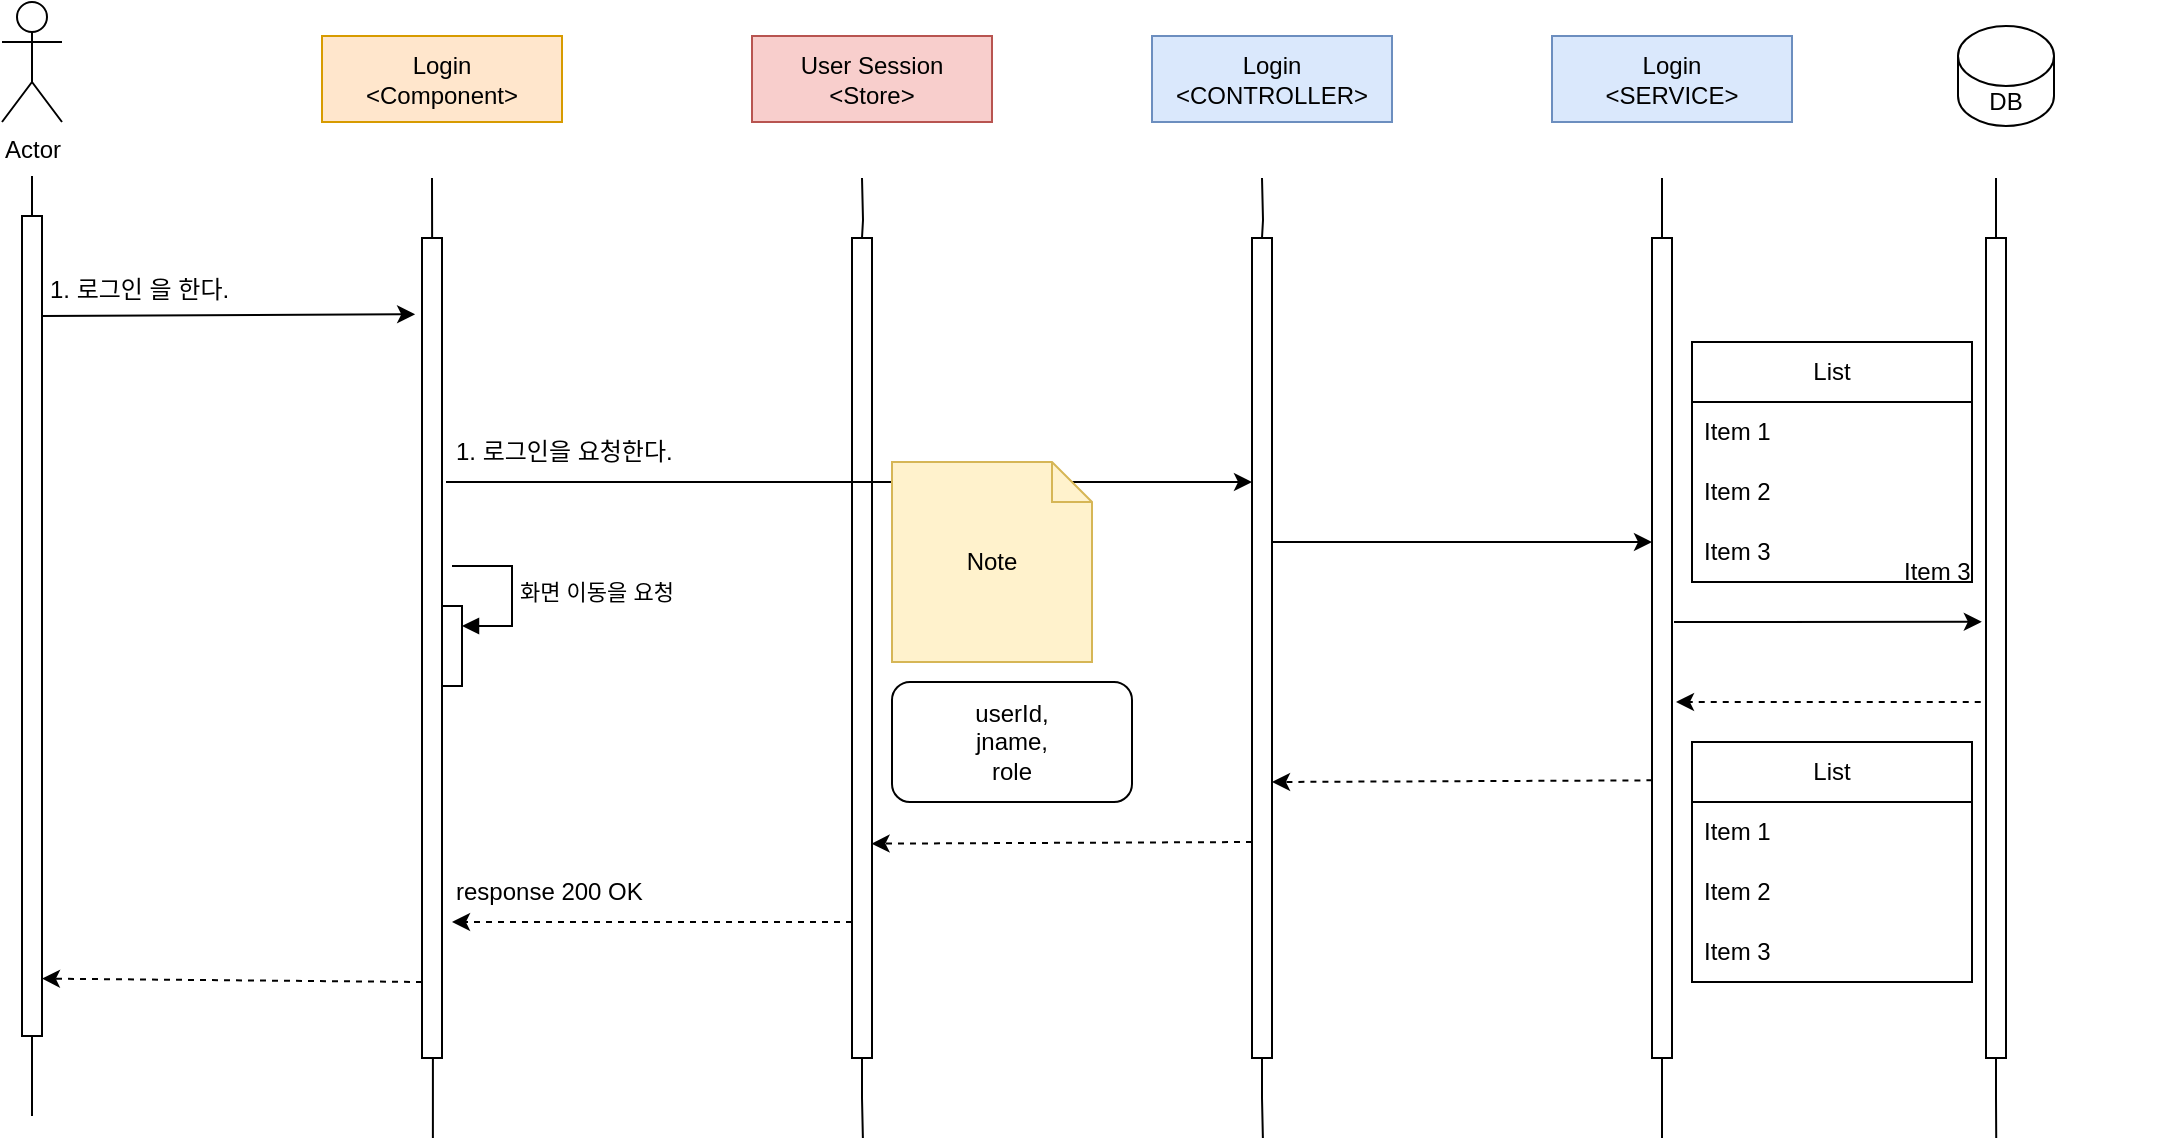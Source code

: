 <mxfile pages="5">
    <diagram name="LO01_LO" id="vaG0hLY4OaV0uLAfgkjR">
        <mxGraphModel dx="1272" dy="938" grid="1" gridSize="10" guides="1" tooltips="1" connect="1" arrows="1" fold="1" page="1" pageScale="1" pageWidth="827" pageHeight="1169" math="0" shadow="0">
            <root>
                <mxCell id="0"/>
                <mxCell id="1" parent="0"/>
                <mxCell id="JbOMMCVJrrg1IjXkszxi-1" style="edgeStyle=orthogonalEdgeStyle;rounded=0;orthogonalLoop=1;jettySize=auto;html=1;endArrow=none;endFill=0;" edge="1" parent="1">
                    <mxGeometry relative="1" as="geometry">
                        <mxPoint x="240" y="627" as="targetPoint"/>
                        <mxPoint x="240" y="157" as="sourcePoint"/>
                        <Array as="points">
                            <mxPoint x="240" y="627"/>
                        </Array>
                    </mxGeometry>
                </mxCell>
                <mxCell id="JbOMMCVJrrg1IjXkszxi-2" value="Actor" style="shape=umlActor;verticalLabelPosition=bottom;verticalAlign=top;html=1;outlineConnect=0;" vertex="1" parent="1">
                    <mxGeometry x="225" y="70" width="30" height="60" as="geometry"/>
                </mxCell>
                <mxCell id="JbOMMCVJrrg1IjXkszxi-3" style="edgeStyle=orthogonalEdgeStyle;rounded=0;orthogonalLoop=1;jettySize=auto;html=1;endArrow=none;endFill=0;" edge="1" parent="1">
                    <mxGeometry relative="1" as="geometry">
                        <mxPoint x="440.444" y="638" as="targetPoint"/>
                        <mxPoint x="440" y="158" as="sourcePoint"/>
                    </mxGeometry>
                </mxCell>
                <mxCell id="JbOMMCVJrrg1IjXkszxi-4" value="Login&lt;br&gt;&amp;lt;Component&amp;gt;" style="rounded=0;whiteSpace=wrap;html=1;fillColor=#ffe6cc;strokeColor=#d79b00;" vertex="1" parent="1">
                    <mxGeometry x="385" y="87" width="120" height="43" as="geometry"/>
                </mxCell>
                <mxCell id="JbOMMCVJrrg1IjXkszxi-5" style="edgeStyle=orthogonalEdgeStyle;rounded=0;orthogonalLoop=1;jettySize=auto;html=1;endArrow=none;endFill=0;" edge="1" parent="1" source="JbOMMCVJrrg1IjXkszxi-14">
                    <mxGeometry relative="1" as="geometry">
                        <mxPoint x="855.444" y="638" as="targetPoint"/>
                        <mxPoint x="855" y="158" as="sourcePoint"/>
                    </mxGeometry>
                </mxCell>
                <mxCell id="JbOMMCVJrrg1IjXkszxi-6" value="Login&lt;br&gt;&amp;lt;CONTROLLER&amp;gt;" style="rounded=0;whiteSpace=wrap;html=1;fillColor=#dae8fc;strokeColor=#6c8ebf;" vertex="1" parent="1">
                    <mxGeometry x="800" y="87" width="120" height="43" as="geometry"/>
                </mxCell>
                <mxCell id="JbOMMCVJrrg1IjXkszxi-7" style="edgeStyle=orthogonalEdgeStyle;rounded=0;orthogonalLoop=1;jettySize=auto;html=1;endArrow=none;endFill=0;" edge="1" parent="1">
                    <mxGeometry relative="1" as="geometry">
                        <mxPoint x="1055" y="638" as="targetPoint"/>
                        <mxPoint x="1055" y="158" as="sourcePoint"/>
                    </mxGeometry>
                </mxCell>
                <mxCell id="JbOMMCVJrrg1IjXkszxi-8" value="Login&lt;br&gt;&amp;lt;SERVICE&amp;gt;" style="rounded=0;whiteSpace=wrap;html=1;fillColor=#dae8fc;strokeColor=#6c8ebf;" vertex="1" parent="1">
                    <mxGeometry x="1000" y="87" width="120" height="43" as="geometry"/>
                </mxCell>
                <mxCell id="JbOMMCVJrrg1IjXkszxi-9" style="edgeStyle=orthogonalEdgeStyle;rounded=0;orthogonalLoop=1;jettySize=auto;html=1;endArrow=none;endFill=0;" edge="1" parent="1" source="JbOMMCVJrrg1IjXkszxi-17">
                    <mxGeometry relative="1" as="geometry">
                        <mxPoint x="1222.111" y="638" as="targetPoint"/>
                        <mxPoint x="1222" y="158" as="sourcePoint"/>
                    </mxGeometry>
                </mxCell>
                <mxCell id="JbOMMCVJrrg1IjXkszxi-10" value="DB" style="shape=cylinder3;whiteSpace=wrap;html=1;boundedLbl=1;backgroundOutline=1;size=15;" vertex="1" parent="1">
                    <mxGeometry x="1203" y="82" width="48" height="50" as="geometry"/>
                </mxCell>
                <mxCell id="JbOMMCVJrrg1IjXkszxi-11" value="" style="rounded=0;whiteSpace=wrap;html=1;" vertex="1" parent="1">
                    <mxGeometry x="235" y="177" width="10" height="410" as="geometry"/>
                </mxCell>
                <mxCell id="JbOMMCVJrrg1IjXkszxi-12" value="" style="rounded=0;whiteSpace=wrap;html=1;" vertex="1" parent="1">
                    <mxGeometry x="435" y="188" width="10" height="410" as="geometry"/>
                </mxCell>
                <mxCell id="JbOMMCVJrrg1IjXkszxi-13" value="" style="edgeStyle=orthogonalEdgeStyle;rounded=0;orthogonalLoop=1;jettySize=auto;html=1;endArrow=none;endFill=0;" edge="1" parent="1" target="JbOMMCVJrrg1IjXkszxi-14">
                    <mxGeometry relative="1" as="geometry">
                        <mxPoint x="855.444" y="638" as="targetPoint"/>
                        <mxPoint x="855" y="158" as="sourcePoint"/>
                    </mxGeometry>
                </mxCell>
                <mxCell id="JbOMMCVJrrg1IjXkszxi-14" value="" style="rounded=0;whiteSpace=wrap;html=1;" vertex="1" parent="1">
                    <mxGeometry x="850" y="188" width="10" height="410" as="geometry"/>
                </mxCell>
                <mxCell id="JbOMMCVJrrg1IjXkszxi-15" value="" style="rounded=0;whiteSpace=wrap;html=1;" vertex="1" parent="1">
                    <mxGeometry x="1050" y="188" width="10" height="410" as="geometry"/>
                </mxCell>
                <mxCell id="JbOMMCVJrrg1IjXkszxi-16" value="" style="edgeStyle=orthogonalEdgeStyle;rounded=0;orthogonalLoop=1;jettySize=auto;html=1;endArrow=none;endFill=0;" edge="1" parent="1" target="JbOMMCVJrrg1IjXkszxi-17">
                    <mxGeometry relative="1" as="geometry">
                        <mxPoint x="1222.111" y="638" as="targetPoint"/>
                        <mxPoint x="1222" y="158" as="sourcePoint"/>
                        <Array as="points">
                            <mxPoint x="1222" y="170"/>
                            <mxPoint x="1222" y="170"/>
                        </Array>
                    </mxGeometry>
                </mxCell>
                <mxCell id="JbOMMCVJrrg1IjXkszxi-17" value="" style="rounded=0;whiteSpace=wrap;html=1;" vertex="1" parent="1">
                    <mxGeometry x="1217" y="188" width="10" height="410" as="geometry"/>
                </mxCell>
                <mxCell id="JbOMMCVJrrg1IjXkszxi-18" style="edgeStyle=orthogonalEdgeStyle;rounded=0;orthogonalLoop=1;jettySize=auto;html=1;endArrow=none;endFill=0;" edge="1" parent="1" source="JbOMMCVJrrg1IjXkszxi-21">
                    <mxGeometry relative="1" as="geometry">
                        <mxPoint x="655.444" y="638" as="targetPoint"/>
                        <mxPoint x="655" y="158" as="sourcePoint"/>
                    </mxGeometry>
                </mxCell>
                <mxCell id="JbOMMCVJrrg1IjXkszxi-19" value="User Session&lt;br&gt;&amp;lt;Store&amp;gt;" style="rounded=0;whiteSpace=wrap;html=1;fillColor=#f8cecc;strokeColor=#b85450;" vertex="1" parent="1">
                    <mxGeometry x="600" y="87" width="120" height="43" as="geometry"/>
                </mxCell>
                <mxCell id="JbOMMCVJrrg1IjXkszxi-20" value="" style="edgeStyle=orthogonalEdgeStyle;rounded=0;orthogonalLoop=1;jettySize=auto;html=1;endArrow=none;endFill=0;" edge="1" parent="1" target="JbOMMCVJrrg1IjXkszxi-21">
                    <mxGeometry relative="1" as="geometry">
                        <mxPoint x="655.444" y="638" as="targetPoint"/>
                        <mxPoint x="655" y="158" as="sourcePoint"/>
                    </mxGeometry>
                </mxCell>
                <mxCell id="JbOMMCVJrrg1IjXkszxi-21" value="" style="rounded=0;whiteSpace=wrap;html=1;" vertex="1" parent="1">
                    <mxGeometry x="650" y="188" width="10" height="410" as="geometry"/>
                </mxCell>
                <mxCell id="JbOMMCVJrrg1IjXkszxi-22" value="" style="endArrow=classic;html=1;rounded=0;entryX=-0.343;entryY=0.093;entryDx=0;entryDy=0;entryPerimeter=0;" edge="1" parent="1" target="JbOMMCVJrrg1IjXkszxi-12">
                    <mxGeometry width="50" height="50" relative="1" as="geometry">
                        <mxPoint x="245" y="227" as="sourcePoint"/>
                        <mxPoint x="295" y="177" as="targetPoint"/>
                    </mxGeometry>
                </mxCell>
                <mxCell id="JbOMMCVJrrg1IjXkszxi-23" value="" style="endArrow=classic;html=1;rounded=0;" edge="1" parent="1">
                    <mxGeometry width="50" height="50" relative="1" as="geometry">
                        <mxPoint x="447" y="310" as="sourcePoint"/>
                        <mxPoint x="850" y="310" as="targetPoint"/>
                    </mxGeometry>
                </mxCell>
                <mxCell id="JbOMMCVJrrg1IjXkszxi-24" value="" style="endArrow=classic;html=1;rounded=0;" edge="1" parent="1">
                    <mxGeometry width="50" height="50" relative="1" as="geometry">
                        <mxPoint x="860" y="340" as="sourcePoint"/>
                        <mxPoint x="1050" y="340" as="targetPoint"/>
                    </mxGeometry>
                </mxCell>
                <mxCell id="JbOMMCVJrrg1IjXkszxi-25" value="" style="endArrow=classic;html=1;rounded=0;entryX=-0.208;entryY=0.468;entryDx=0;entryDy=0;entryPerimeter=0;" edge="1" parent="1" target="JbOMMCVJrrg1IjXkszxi-17">
                    <mxGeometry width="50" height="50" relative="1" as="geometry">
                        <mxPoint x="1061" y="380" as="sourcePoint"/>
                        <mxPoint x="1210" y="380" as="targetPoint"/>
                    </mxGeometry>
                </mxCell>
                <mxCell id="JbOMMCVJrrg1IjXkszxi-26" value="" style="endArrow=classic;html=1;rounded=0;exitX=-0.263;exitY=0.566;exitDx=0;exitDy=0;exitPerimeter=0;dashed=1;" edge="1" parent="1" source="JbOMMCVJrrg1IjXkszxi-17">
                    <mxGeometry width="50" height="50" relative="1" as="geometry">
                        <mxPoint x="1020" y="480" as="sourcePoint"/>
                        <mxPoint x="1062" y="420" as="targetPoint"/>
                    </mxGeometry>
                </mxCell>
                <mxCell id="JbOMMCVJrrg1IjXkszxi-27" value="" style="endArrow=classic;html=1;rounded=0;exitX=0.021;exitY=0.637;exitDx=0;exitDy=0;exitPerimeter=0;entryX=1.228;entryY=0.567;entryDx=0;entryDy=0;entryPerimeter=0;dashed=1;" edge="1" parent="1">
                    <mxGeometry width="50" height="50" relative="1" as="geometry">
                        <mxPoint x="1050.21" y="459.17" as="sourcePoint"/>
                        <mxPoint x="860" y="460" as="targetPoint"/>
                    </mxGeometry>
                </mxCell>
                <mxCell id="JbOMMCVJrrg1IjXkszxi-28" value="" style="endArrow=classic;html=1;rounded=0;exitX=0.021;exitY=0.637;exitDx=0;exitDy=0;exitPerimeter=0;entryX=1.228;entryY=0.567;entryDx=0;entryDy=0;entryPerimeter=0;dashed=1;" edge="1" parent="1">
                    <mxGeometry width="50" height="50" relative="1" as="geometry">
                        <mxPoint x="850" y="490" as="sourcePoint"/>
                        <mxPoint x="659.79" y="490.83" as="targetPoint"/>
                    </mxGeometry>
                </mxCell>
                <mxCell id="JbOMMCVJrrg1IjXkszxi-29" value="" style="endArrow=classic;html=1;rounded=0;exitX=0.021;exitY=0.637;exitDx=0;exitDy=0;exitPerimeter=0;dashed=1;" edge="1" parent="1">
                    <mxGeometry width="50" height="50" relative="1" as="geometry">
                        <mxPoint x="650" y="530" as="sourcePoint"/>
                        <mxPoint x="450" y="530" as="targetPoint"/>
                    </mxGeometry>
                </mxCell>
                <mxCell id="JbOMMCVJrrg1IjXkszxi-30" value="" style="endArrow=classic;html=1;rounded=0;exitX=0.021;exitY=0.637;exitDx=0;exitDy=0;exitPerimeter=0;dashed=1;entryX=0.996;entryY=0.93;entryDx=0;entryDy=0;entryPerimeter=0;" edge="1" parent="1" target="JbOMMCVJrrg1IjXkszxi-11">
                    <mxGeometry width="50" height="50" relative="1" as="geometry">
                        <mxPoint x="435" y="560" as="sourcePoint"/>
                        <mxPoint x="235" y="560" as="targetPoint"/>
                    </mxGeometry>
                </mxCell>
                <mxCell id="JbOMMCVJrrg1IjXkszxi-31" value="1. 로그인 을 한다." style="text;html=1;align=left;verticalAlign=middle;whiteSpace=wrap;rounded=0;" vertex="1" parent="1">
                    <mxGeometry x="247" y="199" width="93" height="30" as="geometry"/>
                </mxCell>
                <mxCell id="JbOMMCVJrrg1IjXkszxi-32" value="1. 로그인을 요청한다." style="text;html=1;align=left;verticalAlign=middle;whiteSpace=wrap;rounded=0;" vertex="1" parent="1">
                    <mxGeometry x="450" y="280" width="130" height="30" as="geometry"/>
                </mxCell>
                <mxCell id="JbOMMCVJrrg1IjXkszxi-33" value="List" style="swimlane;fontStyle=0;childLayout=stackLayout;horizontal=1;startSize=30;horizontalStack=0;resizeParent=1;resizeParentMax=0;resizeLast=0;collapsible=1;marginBottom=0;whiteSpace=wrap;html=1;" vertex="1" parent="1">
                    <mxGeometry x="1070" y="240" width="140" height="120" as="geometry"/>
                </mxCell>
                <mxCell id="JbOMMCVJrrg1IjXkszxi-34" value="Item 1" style="text;strokeColor=none;fillColor=none;align=left;verticalAlign=middle;spacingLeft=4;spacingRight=4;overflow=hidden;points=[[0,0.5],[1,0.5]];portConstraint=eastwest;rotatable=0;whiteSpace=wrap;html=1;" vertex="1" parent="JbOMMCVJrrg1IjXkszxi-33">
                    <mxGeometry y="30" width="140" height="30" as="geometry"/>
                </mxCell>
                <mxCell id="JbOMMCVJrrg1IjXkszxi-35" value="Item 2" style="text;strokeColor=none;fillColor=none;align=left;verticalAlign=middle;spacingLeft=4;spacingRight=4;overflow=hidden;points=[[0,0.5],[1,0.5]];portConstraint=eastwest;rotatable=0;whiteSpace=wrap;html=1;" vertex="1" parent="JbOMMCVJrrg1IjXkszxi-33">
                    <mxGeometry y="60" width="140" height="30" as="geometry"/>
                </mxCell>
                <mxCell id="JbOMMCVJrrg1IjXkszxi-36" value="Item 3" style="text;strokeColor=none;fillColor=none;align=left;verticalAlign=middle;spacingLeft=4;spacingRight=4;overflow=hidden;points=[[0,0.5],[1,0.5]];portConstraint=eastwest;rotatable=0;whiteSpace=wrap;html=1;" vertex="1" parent="JbOMMCVJrrg1IjXkszxi-33">
                    <mxGeometry y="90" width="140" height="30" as="geometry"/>
                </mxCell>
                <mxCell id="JbOMMCVJrrg1IjXkszxi-37" value="Item 3" style="text;strokeColor=none;fillColor=none;align=left;verticalAlign=middle;spacingLeft=4;spacingRight=4;overflow=hidden;points=[[0,0.5],[1,0.5]];portConstraint=eastwest;rotatable=0;whiteSpace=wrap;html=1;" vertex="1" parent="1">
                    <mxGeometry x="1170" y="340" width="140" height="30" as="geometry"/>
                </mxCell>
                <mxCell id="JbOMMCVJrrg1IjXkszxi-38" value="List" style="swimlane;fontStyle=0;childLayout=stackLayout;horizontal=1;startSize=30;horizontalStack=0;resizeParent=1;resizeParentMax=0;resizeLast=0;collapsible=1;marginBottom=0;whiteSpace=wrap;html=1;" vertex="1" parent="1">
                    <mxGeometry x="1070" y="440" width="140" height="120" as="geometry"/>
                </mxCell>
                <mxCell id="JbOMMCVJrrg1IjXkszxi-39" value="Item 1" style="text;strokeColor=none;fillColor=none;align=left;verticalAlign=middle;spacingLeft=4;spacingRight=4;overflow=hidden;points=[[0,0.5],[1,0.5]];portConstraint=eastwest;rotatable=0;whiteSpace=wrap;html=1;" vertex="1" parent="JbOMMCVJrrg1IjXkszxi-38">
                    <mxGeometry y="30" width="140" height="30" as="geometry"/>
                </mxCell>
                <mxCell id="JbOMMCVJrrg1IjXkszxi-40" value="Item 2" style="text;strokeColor=none;fillColor=none;align=left;verticalAlign=middle;spacingLeft=4;spacingRight=4;overflow=hidden;points=[[0,0.5],[1,0.5]];portConstraint=eastwest;rotatable=0;whiteSpace=wrap;html=1;" vertex="1" parent="JbOMMCVJrrg1IjXkszxi-38">
                    <mxGeometry y="60" width="140" height="30" as="geometry"/>
                </mxCell>
                <mxCell id="JbOMMCVJrrg1IjXkszxi-41" value="Item 3" style="text;strokeColor=none;fillColor=none;align=left;verticalAlign=middle;spacingLeft=4;spacingRight=4;overflow=hidden;points=[[0,0.5],[1,0.5]];portConstraint=eastwest;rotatable=0;whiteSpace=wrap;html=1;" vertex="1" parent="JbOMMCVJrrg1IjXkszxi-38">
                    <mxGeometry y="90" width="140" height="30" as="geometry"/>
                </mxCell>
                <mxCell id="JbOMMCVJrrg1IjXkszxi-42" value="response 200 OK" style="text;html=1;align=left;verticalAlign=middle;whiteSpace=wrap;rounded=0;" vertex="1" parent="1">
                    <mxGeometry x="450" y="500" width="130" height="30" as="geometry"/>
                </mxCell>
                <mxCell id="JbOMMCVJrrg1IjXkszxi-43" value="userId,&lt;div&gt;jname,&lt;/div&gt;&lt;div&gt;role&lt;/div&gt;" style="rounded=1;whiteSpace=wrap;html=1;" vertex="1" parent="1">
                    <mxGeometry x="670" y="410" width="120" height="60" as="geometry"/>
                </mxCell>
                <mxCell id="JbOMMCVJrrg1IjXkszxi-44" value="Note" style="shape=note;size=20;whiteSpace=wrap;html=1;fillColor=#fff2cc;strokeColor=#d6b656;" vertex="1" parent="1">
                    <mxGeometry x="670" y="300" width="100" height="100" as="geometry"/>
                </mxCell>
                <mxCell id="JbOMMCVJrrg1IjXkszxi-45" value="" style="html=1;points=[[0,0,0,0,5],[0,1,0,0,-5],[1,0,0,0,5],[1,1,0,0,-5]];perimeter=orthogonalPerimeter;outlineConnect=0;targetShapes=umlLifeline;portConstraint=eastwest;newEdgeStyle={&quot;curved&quot;:0,&quot;rounded&quot;:0};" vertex="1" parent="1">
                    <mxGeometry x="445" y="372" width="10" height="40" as="geometry"/>
                </mxCell>
                <mxCell id="JbOMMCVJrrg1IjXkszxi-46" value="화면 이동을 요청" style="html=1;align=left;spacingLeft=2;endArrow=block;rounded=0;edgeStyle=orthogonalEdgeStyle;curved=0;rounded=0;" edge="1" parent="1" target="JbOMMCVJrrg1IjXkszxi-45">
                    <mxGeometry x="-0.003" relative="1" as="geometry">
                        <mxPoint x="450" y="352" as="sourcePoint"/>
                        <Array as="points">
                            <mxPoint x="480" y="382"/>
                        </Array>
                        <mxPoint as="offset"/>
                    </mxGeometry>
                </mxCell>
            </root>
        </mxGraphModel>
    </diagram>
</mxfile>